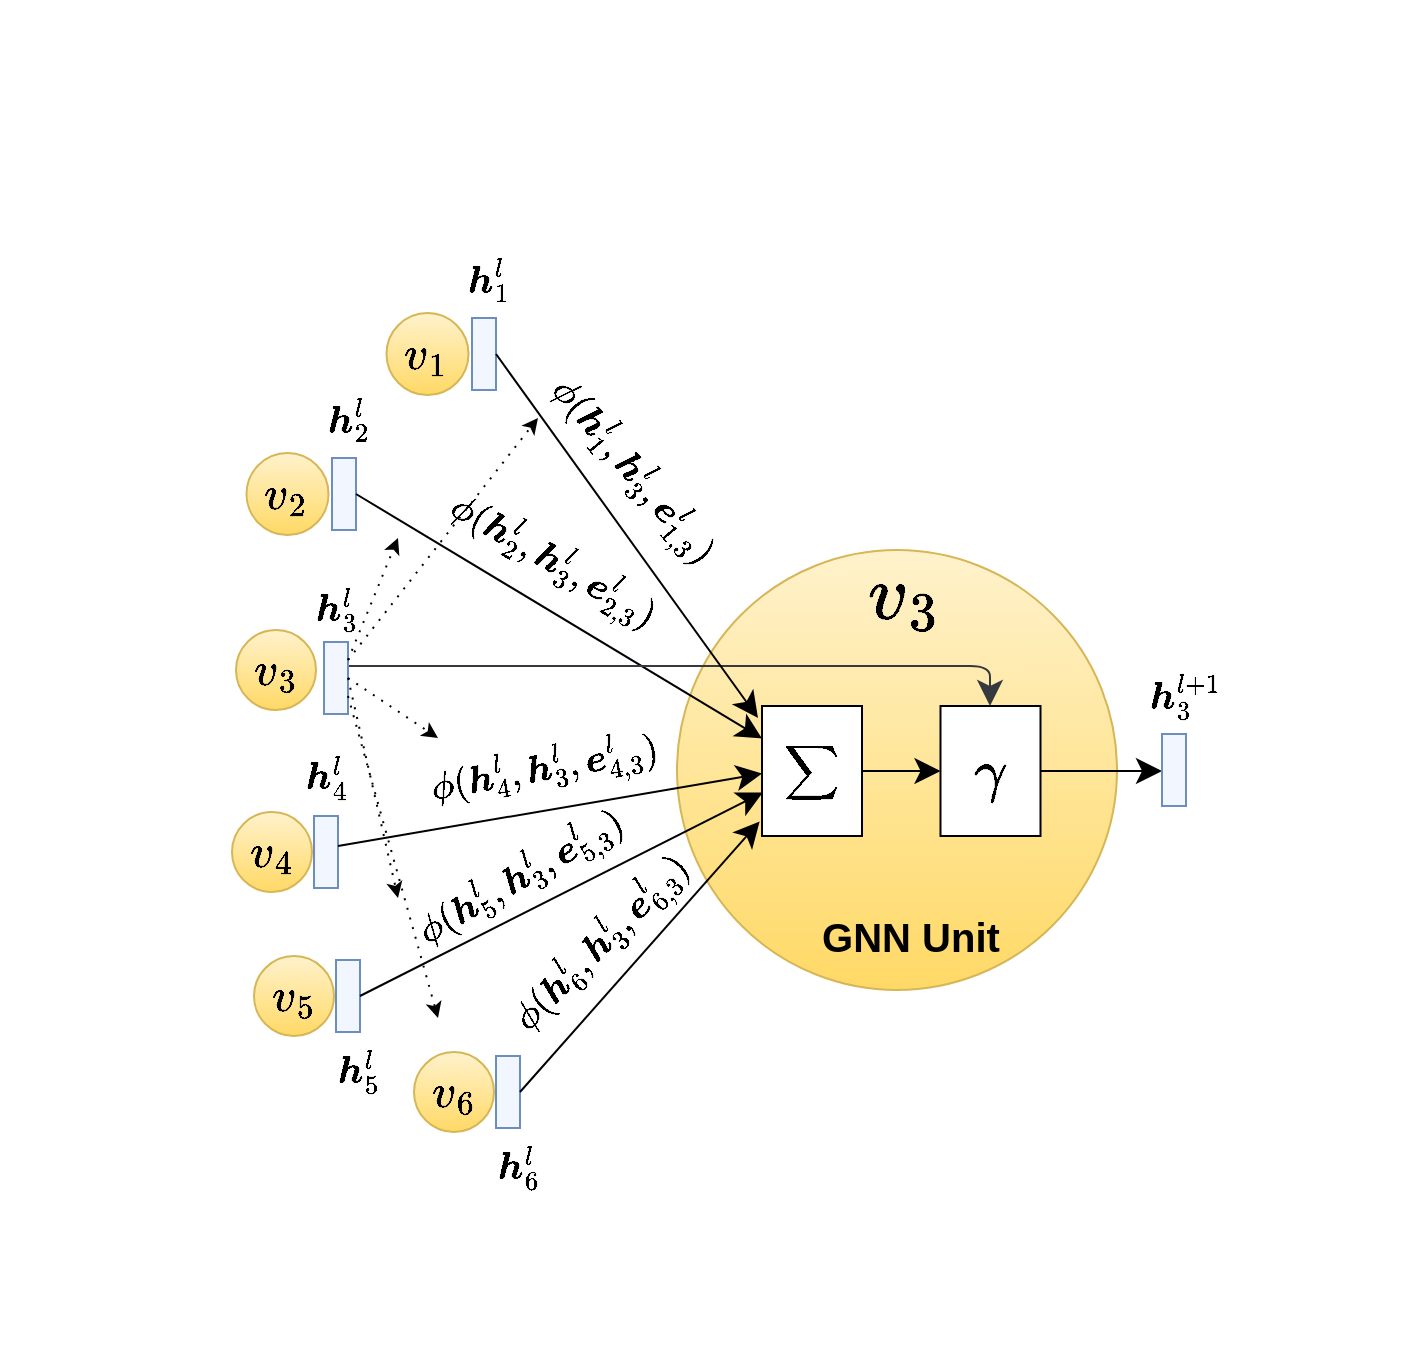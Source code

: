 <mxfile version="13.3.9" type="device"><diagram id="hkcIgJQhp-8vFRgoorla" name="Page-1"><mxGraphModel dx="1570" dy="932" grid="1" gridSize="10" guides="1" tooltips="1" connect="1" arrows="1" fold="1" page="1" pageScale="1" pageWidth="827" pageHeight="1169" math="1" shadow="0"><root><mxCell id="0"/><mxCell id="1" parent="0"/><mxCell id="VobxB_iIqbHOgLtWS--i-1" style="edgeStyle=none;rounded=0;orthogonalLoop=1;jettySize=auto;html=1;exitX=1;exitY=0.5;exitDx=0;exitDy=0;entryX=0;entryY=0.5;entryDx=0;entryDy=0;" edge="1" parent="1" source="VobxB_iIqbHOgLtWS--i-2"><mxGeometry relative="1" as="geometry"><mxPoint x="1127.25" y="486" as="targetPoint"/></mxGeometry></mxCell><mxCell id="VobxB_iIqbHOgLtWS--i-2" value="" style="ellipse;whiteSpace=wrap;html=1;aspect=fixed;gradientColor=#ffd966;fillColor=#fff2cc;strokeColor=#d6b656;" vertex="1" parent="1"><mxGeometry x="1069.5" y="406" width="220" height="220" as="geometry"/></mxCell><mxCell id="VobxB_iIqbHOgLtWS--i-3" value="&lt;font style=&quot;font-size: 20px&quot;&gt;$$v_4$$&lt;/font&gt;" style="ellipse;whiteSpace=wrap;html=1;aspect=fixed;gradientColor=#ffd966;fillColor=#fff2cc;strokeColor=#d6b656;fontSize=20;fontStyle=1;" vertex="1" parent="1"><mxGeometry x="847" y="537.0" width="40" height="40" as="geometry"/></mxCell><mxCell id="VobxB_iIqbHOgLtWS--i-4" value="&lt;font style=&quot;font-size: 20px&quot;&gt;&lt;b&gt;$$v_5$$&lt;/b&gt;&lt;/font&gt;" style="ellipse;whiteSpace=wrap;html=1;aspect=fixed;gradientColor=#ffd966;fillColor=#fff2cc;strokeColor=#d6b656;" vertex="1" parent="1"><mxGeometry x="858" y="609" width="40" height="40" as="geometry"/></mxCell><mxCell id="VobxB_iIqbHOgLtWS--i-5" value="&lt;b&gt;&lt;font style=&quot;font-size: 20px&quot;&gt;GNN Unit&lt;/font&gt;&lt;/b&gt;" style="text;html=1;strokeColor=none;fillColor=none;align=center;verticalAlign=middle;whiteSpace=wrap;rounded=0;" vertex="1" parent="1"><mxGeometry x="1136" y="589" width="100.5" height="20" as="geometry"/></mxCell><mxCell id="VobxB_iIqbHOgLtWS--i-6" value="&lt;font size=&quot;1&quot;&gt;&lt;b style=&quot;font-size: 33px&quot;&gt;$$v_3$$&lt;/b&gt;&lt;/font&gt;" style="text;html=1;strokeColor=none;fillColor=none;align=center;verticalAlign=middle;whiteSpace=wrap;rounded=0;" vertex="1" parent="1"><mxGeometry x="1162" y="419" width="42.5" height="20" as="geometry"/></mxCell><mxCell id="VobxB_iIqbHOgLtWS--i-7" value="$$\sum$$" style="rounded=0;whiteSpace=wrap;html=1;fontSize=16;" vertex="1" parent="1"><mxGeometry x="1112" y="484" width="50" height="65" as="geometry"/></mxCell><mxCell id="VobxB_iIqbHOgLtWS--i-8" style="edgeStyle=none;rounded=1;orthogonalLoop=1;jettySize=auto;html=1;exitX=1;exitY=0.5;exitDx=0;exitDy=0;entryX=0;entryY=0.5;entryDx=0;entryDy=0;strokeColor=#000000;endSize=10;" edge="1" parent="1" source="VobxB_iIqbHOgLtWS--i-9"><mxGeometry relative="1" as="geometry"><mxPoint x="1312" y="516.5" as="targetPoint"/></mxGeometry></mxCell><mxCell id="VobxB_iIqbHOgLtWS--i-9" value="$$\gamma$$" style="rounded=0;whiteSpace=wrap;html=1;fontSize=25;" vertex="1" parent="1"><mxGeometry x="1201.25" y="484.0" width="50" height="65" as="geometry"/></mxCell><mxCell id="VobxB_iIqbHOgLtWS--i-10" value="" style="edgeStyle=none;rounded=1;orthogonalLoop=1;jettySize=auto;html=1;strokeColor=#000000;endSize=10;" edge="1" parent="1" source="VobxB_iIqbHOgLtWS--i-7" target="VobxB_iIqbHOgLtWS--i-9"><mxGeometry relative="1" as="geometry"/></mxCell><mxCell id="VobxB_iIqbHOgLtWS--i-11" value="" style="group" vertex="1" connectable="0" parent="1"><mxGeometry x="850.25" y="357.5" width="58.75" height="41" as="geometry"/></mxCell><mxCell id="VobxB_iIqbHOgLtWS--i-12" value="&lt;font style=&quot;font-size: 20px;&quot;&gt;$$v_2$$&lt;/font&gt;" style="ellipse;whiteSpace=wrap;html=1;aspect=fixed;gradientColor=#ffd966;fillColor=#fff2cc;strokeColor=#d6b656;fontSize=20;fontStyle=1" vertex="1" parent="VobxB_iIqbHOgLtWS--i-11"><mxGeometry x="4" width="41" height="41" as="geometry"/></mxCell><mxCell id="VobxB_iIqbHOgLtWS--i-13" value="" style="rounded=0;whiteSpace=wrap;html=1;gradientColor=none;fillColor=#F2F7FF;strokeColor=#6c8ebf;fontSize=16;rotation=-90;" vertex="1" parent="VobxB_iIqbHOgLtWS--i-11"><mxGeometry x="34.75" y="14.5" width="36" height="12" as="geometry"/></mxCell><mxCell id="VobxB_iIqbHOgLtWS--i-14" style="edgeStyle=none;rounded=1;orthogonalLoop=1;jettySize=auto;html=1;entryX=0;entryY=0.25;entryDx=0;entryDy=0;strokeColor=#000000;endSize=10;exitX=0.5;exitY=1;exitDx=0;exitDy=0;" edge="1" parent="1" source="VobxB_iIqbHOgLtWS--i-13" target="VobxB_iIqbHOgLtWS--i-7"><mxGeometry relative="1" as="geometry"><mxPoint x="982" y="399" as="sourcePoint"/></mxGeometry></mxCell><mxCell id="VobxB_iIqbHOgLtWS--i-15" value="&lt;font size=&quot;1&quot;&gt;&lt;b style=&quot;font-size: 16px&quot;&gt;$$\phi(\boldsymbol{h}_2^{l}, \boldsymbol{h}_3^{l}, \boldsymbol{e}_{2,3}^{l})$$&lt;/b&gt;&lt;/font&gt;" style="edgeLabel;html=1;align=center;verticalAlign=middle;resizable=0;points=[];labelBackgroundColor=none;rotation=30;labelBorderColor=none;" vertex="1" connectable="0" parent="VobxB_iIqbHOgLtWS--i-14"><mxGeometry x="-0.172" y="-1" relative="1" as="geometry"><mxPoint x="14.97" y="-17.57" as="offset"/></mxGeometry></mxCell><mxCell id="VobxB_iIqbHOgLtWS--i-16" value="" style="rounded=0;whiteSpace=wrap;html=1;gradientColor=none;fillColor=#F2F7FF;strokeColor=#6c8ebf;fontSize=16;rotation=-90;" vertex="1" parent="1"><mxGeometry x="876" y="551" width="36" height="12" as="geometry"/></mxCell><mxCell id="VobxB_iIqbHOgLtWS--i-17" style="edgeStyle=none;rounded=1;orthogonalLoop=1;jettySize=auto;html=1;strokeColor=#000000;endSize=10;exitX=0.5;exitY=1;exitDx=0;exitDy=0;" edge="1" parent="1"><mxGeometry relative="1" as="geometry"><mxPoint x="900" y="554" as="sourcePoint"/><mxPoint x="1112" y="517.772" as="targetPoint"/></mxGeometry></mxCell><mxCell id="VobxB_iIqbHOgLtWS--i-18" value="&lt;font style=&quot;font-size: 16px&quot;&gt;$$\phi(\boldsymbol{h}_4^{l}, \boldsymbol{h}_3^{l}, \boldsymbol{e}_{4,3}^{l})$$&lt;/font&gt;" style="edgeLabel;html=1;align=center;verticalAlign=middle;resizable=0;points=[];labelBackgroundColor=none;rotation=-10;" vertex="1" connectable="0" parent="VobxB_iIqbHOgLtWS--i-17"><mxGeometry x="-0.198" y="1" relative="1" as="geometry"><mxPoint x="17.65" y="-22.42" as="offset"/></mxGeometry></mxCell><mxCell id="VobxB_iIqbHOgLtWS--i-19" value="" style="rounded=0;whiteSpace=wrap;html=1;gradientColor=none;fillColor=#F2F7FF;strokeColor=#6c8ebf;fontSize=16;rotation=-90;" vertex="1" parent="1"><mxGeometry x="887" y="623" width="36" height="12" as="geometry"/></mxCell><mxCell id="VobxB_iIqbHOgLtWS--i-20" style="edgeStyle=none;rounded=1;orthogonalLoop=1;jettySize=auto;html=1;entryX=0.009;entryY=0.665;entryDx=0;entryDy=0;entryPerimeter=0;strokeColor=#000000;endSize=10;exitX=0.5;exitY=1;exitDx=0;exitDy=0;" edge="1" parent="1" source="VobxB_iIqbHOgLtWS--i-19" target="VobxB_iIqbHOgLtWS--i-7"><mxGeometry relative="1" as="geometry"><mxPoint x="963" y="621" as="sourcePoint"/></mxGeometry></mxCell><mxCell id="VobxB_iIqbHOgLtWS--i-21" value="&lt;font style=&quot;font-size: 16px&quot;&gt;$$\phi(\boldsymbol{h}_5^{l}, \boldsymbol{h}_3^{l}, \boldsymbol{e}_{5,3}^{l})$$&lt;/font&gt;" style="edgeLabel;html=1;align=center;verticalAlign=middle;resizable=0;points=[];labelBackgroundColor=none;rotation=-30;" vertex="1" connectable="0" parent="VobxB_iIqbHOgLtWS--i-20"><mxGeometry x="-0.175" y="-1" relative="1" as="geometry"><mxPoint x="-3.41" y="-18.5" as="offset"/></mxGeometry></mxCell><mxCell id="VobxB_iIqbHOgLtWS--i-22" value="" style="rounded=0;whiteSpace=wrap;html=1;gradientColor=none;fillColor=#F2F7FF;strokeColor=#6c8ebf;fontSize=16;rotation=-90;" vertex="1" parent="1"><mxGeometry x="1300" y="510" width="36" height="12" as="geometry"/></mxCell><mxCell id="VobxB_iIqbHOgLtWS--i-23" value="&lt;b style=&quot;font-size: 16px&quot;&gt;$$\boldsymbol{h}_2^{l}$$&lt;/b&gt;" style="text;html=1;align=center;verticalAlign=middle;resizable=0;points=[];autosize=1;" vertex="1" parent="1"><mxGeometry x="800" y="330" width="210" height="20" as="geometry"/></mxCell><mxCell id="VobxB_iIqbHOgLtWS--i-24" value="&lt;span style=&quot;font-size: 16px&quot;&gt;\( \boldsymbol{h}^l_5 \)&lt;/span&gt;" style="text;html=1;align=center;verticalAlign=middle;resizable=0;points=[];autosize=1;fontStyle=0" vertex="1" parent="1"><mxGeometry x="820" y="657" width="180" height="20" as="geometry"/></mxCell><mxCell id="VobxB_iIqbHOgLtWS--i-25" value="&lt;font style=&quot;font-size: 20px&quot;&gt;$$v_3$$&lt;/font&gt;" style="ellipse;whiteSpace=wrap;html=1;aspect=fixed;gradientColor=#ffd966;fillColor=#fff2cc;strokeColor=#d6b656;fontSize=20;fontStyle=1;" vertex="1" parent="1"><mxGeometry x="849" y="446.0" width="40" height="40" as="geometry"/></mxCell><mxCell id="VobxB_iIqbHOgLtWS--i-26" style="edgeStyle=orthogonalEdgeStyle;orthogonalLoop=1;jettySize=auto;html=1;exitX=0.5;exitY=1;exitDx=0;exitDy=0;endSize=10;strokeColor=#36393d;strokeWidth=1;fillColor=#ffcccc;fontSize=16;" edge="1" parent="1" target="VobxB_iIqbHOgLtWS--i-9"><mxGeometry relative="1" as="geometry"><mxPoint x="905" y="464" as="sourcePoint"/><mxPoint x="1226.25" y="514.0" as="targetPoint"/><Array as="points"><mxPoint x="1226" y="464"/></Array></mxGeometry></mxCell><mxCell id="VobxB_iIqbHOgLtWS--i-27" value="" style="rounded=0;whiteSpace=wrap;html=1;gradientColor=none;fillColor=#F2F7FF;strokeColor=#6c8ebf;fontSize=16;rotation=-90;" vertex="1" parent="1"><mxGeometry x="881" y="464" width="36" height="12" as="geometry"/></mxCell><mxCell id="VobxB_iIqbHOgLtWS--i-28" style="edgeStyle=none;rounded=1;orthogonalLoop=1;jettySize=auto;html=1;strokeColor=#000000;endSize=5;exitX=0.75;exitY=1;exitDx=0;exitDy=0;dashed=1;dashPattern=1 4;startSize=5;" edge="1" parent="1" source="VobxB_iIqbHOgLtWS--i-27"><mxGeometry relative="1" as="geometry"><mxPoint x="910" y="564" as="sourcePoint"/><mxPoint x="930" y="400" as="targetPoint"/></mxGeometry></mxCell><mxCell id="VobxB_iIqbHOgLtWS--i-29" style="edgeStyle=none;rounded=1;orthogonalLoop=1;jettySize=auto;html=1;strokeColor=#000000;endSize=5;exitX=0.5;exitY=1;exitDx=0;exitDy=0;dashed=1;dashPattern=1 4;" edge="1" parent="1" source="VobxB_iIqbHOgLtWS--i-27"><mxGeometry relative="1" as="geometry"><mxPoint x="915" y="471" as="sourcePoint"/><mxPoint x="950" y="500" as="targetPoint"/></mxGeometry></mxCell><mxCell id="VobxB_iIqbHOgLtWS--i-30" style="edgeStyle=none;rounded=1;orthogonalLoop=1;jettySize=auto;html=1;strokeColor=#000000;endSize=5;exitX=0.5;exitY=1;exitDx=0;exitDy=0;dashed=1;dashPattern=1 4;" edge="1" parent="1" source="VobxB_iIqbHOgLtWS--i-27"><mxGeometry relative="1" as="geometry"><mxPoint x="915" y="480" as="sourcePoint"/><mxPoint x="930" y="580" as="targetPoint"/></mxGeometry></mxCell><mxCell id="VobxB_iIqbHOgLtWS--i-31" value="&lt;b style=&quot;font-size: 16px&quot;&gt;$$\boldsymbol{h}_3^{l+1}$$&lt;/b&gt;" style="text;html=1;align=center;verticalAlign=middle;resizable=0;points=[];autosize=1;" vertex="1" parent="1"><mxGeometry x="1208" y="469" width="230" height="20" as="geometry"/></mxCell><mxCell id="VobxB_iIqbHOgLtWS--i-33" value="&lt;span style=&quot;font-size: 16px&quot;&gt;\( \boldsymbol{h}^l_3 \)&lt;/span&gt;" style="text;html=1;align=center;verticalAlign=middle;resizable=0;points=[];autosize=1;fontStyle=0" vertex="1" parent="1"><mxGeometry x="809" y="426" width="180" height="20" as="geometry"/></mxCell><mxCell id="VobxB_iIqbHOgLtWS--i-34" value="&lt;span style=&quot;font-size: 16px&quot;&gt;\( \boldsymbol{h}^l_4 \)&lt;/span&gt;" style="text;html=1;align=center;verticalAlign=middle;resizable=0;points=[];autosize=1;fontStyle=0" vertex="1" parent="1"><mxGeometry x="804" y="510" width="180" height="20" as="geometry"/></mxCell><mxCell id="VobxB_iIqbHOgLtWS--i-38" value="" style="group" vertex="1" connectable="0" parent="1"><mxGeometry x="920.25" y="287.5" width="58.75" height="41" as="geometry"/></mxCell><mxCell id="VobxB_iIqbHOgLtWS--i-39" value="&lt;font style=&quot;font-size: 20px&quot;&gt;$$v_1$$&lt;/font&gt;" style="ellipse;whiteSpace=wrap;html=1;aspect=fixed;gradientColor=#ffd966;fillColor=#fff2cc;strokeColor=#d6b656;fontSize=20;fontStyle=1" vertex="1" parent="VobxB_iIqbHOgLtWS--i-38"><mxGeometry x="4" width="41" height="41" as="geometry"/></mxCell><mxCell id="VobxB_iIqbHOgLtWS--i-40" value="" style="rounded=0;whiteSpace=wrap;html=1;gradientColor=none;fillColor=#F2F7FF;strokeColor=#6c8ebf;fontSize=16;rotation=-90;" vertex="1" parent="VobxB_iIqbHOgLtWS--i-38"><mxGeometry x="34.75" y="14.5" width="36" height="12" as="geometry"/></mxCell><mxCell id="VobxB_iIqbHOgLtWS--i-41" value="&lt;b style=&quot;font-size: 16px&quot;&gt;$$\boldsymbol{h}_1^{l}$$&lt;/b&gt;" style="text;html=1;align=center;verticalAlign=middle;resizable=0;points=[];autosize=1;" vertex="1" parent="1"><mxGeometry x="870" y="260" width="210" height="20" as="geometry"/></mxCell><mxCell id="VobxB_iIqbHOgLtWS--i-44" style="edgeStyle=none;rounded=1;orthogonalLoop=1;jettySize=auto;html=1;strokeColor=#000000;endSize=10;exitX=0.5;exitY=1;exitDx=0;exitDy=0;" edge="1" parent="1" source="VobxB_iIqbHOgLtWS--i-40"><mxGeometry relative="1" as="geometry"><mxPoint x="919" y="388" as="sourcePoint"/><mxPoint x="1110" y="490" as="targetPoint"/></mxGeometry></mxCell><mxCell id="VobxB_iIqbHOgLtWS--i-45" value="&lt;font size=&quot;1&quot;&gt;&lt;b style=&quot;font-size: 16px&quot;&gt;$$\phi(\boldsymbol{h}_1^{l}, \boldsymbol{h}_3^{l}, \boldsymbol{e}_{1,3}^{l})$$&lt;/b&gt;&lt;/font&gt;" style="edgeLabel;html=1;align=center;verticalAlign=middle;resizable=0;points=[];labelBackgroundColor=none;rotation=50;labelBorderColor=none;" vertex="1" connectable="0" parent="VobxB_iIqbHOgLtWS--i-44"><mxGeometry x="-0.172" y="-1" relative="1" as="geometry"><mxPoint x="14.97" y="-17.57" as="offset"/></mxGeometry></mxCell><mxCell id="VobxB_iIqbHOgLtWS--i-46" style="edgeStyle=none;rounded=1;orthogonalLoop=1;jettySize=auto;html=1;strokeColor=#000000;endSize=5;exitX=0.75;exitY=1;exitDx=0;exitDy=0;dashed=1;dashPattern=1 4;startSize=5;" edge="1" parent="1" source="VobxB_iIqbHOgLtWS--i-27"><mxGeometry relative="1" as="geometry"><mxPoint x="915" y="471" as="sourcePoint"/><mxPoint x="1000" y="340" as="targetPoint"/></mxGeometry></mxCell><mxCell id="VobxB_iIqbHOgLtWS--i-54" value="&lt;font style=&quot;font-size: 20px&quot;&gt;&lt;b&gt;$$v_6$$&lt;/b&gt;&lt;/font&gt;" style="ellipse;whiteSpace=wrap;html=1;aspect=fixed;gradientColor=#ffd966;fillColor=#fff2cc;strokeColor=#d6b656;" vertex="1" parent="1"><mxGeometry x="938" y="657" width="40" height="40" as="geometry"/></mxCell><mxCell id="VobxB_iIqbHOgLtWS--i-55" value="" style="rounded=0;whiteSpace=wrap;html=1;gradientColor=none;fillColor=#F2F7FF;strokeColor=#6c8ebf;fontSize=16;rotation=-90;" vertex="1" parent="1"><mxGeometry x="967" y="671" width="36" height="12" as="geometry"/></mxCell><mxCell id="VobxB_iIqbHOgLtWS--i-56" value="&lt;span style=&quot;font-size: 16px&quot;&gt;\( \boldsymbol{h}^l_6 \)&lt;/span&gt;" style="text;html=1;align=center;verticalAlign=middle;resizable=0;points=[];autosize=1;fontStyle=0" vertex="1" parent="1"><mxGeometry x="900" y="705" width="180" height="20" as="geometry"/></mxCell><mxCell id="VobxB_iIqbHOgLtWS--i-59" style="edgeStyle=none;rounded=1;orthogonalLoop=1;jettySize=auto;html=1;strokeColor=#000000;endSize=10;exitX=0.5;exitY=1;exitDx=0;exitDy=0;entryX=-0.023;entryY=0.888;entryDx=0;entryDy=0;entryPerimeter=0;" edge="1" parent="1" source="VobxB_iIqbHOgLtWS--i-55" target="VobxB_iIqbHOgLtWS--i-7"><mxGeometry relative="1" as="geometry"><mxPoint x="921.0" y="639.0" as="sourcePoint"/><mxPoint x="1122.45" y="537.225" as="targetPoint"/></mxGeometry></mxCell><mxCell id="VobxB_iIqbHOgLtWS--i-60" value="&lt;font style=&quot;font-size: 16px&quot;&gt;$$\phi(\boldsymbol{h}_6^{l}, \boldsymbol{h}_3^{l}, \boldsymbol{e}_{6,3}^{l})$$&lt;/font&gt;" style="edgeLabel;html=1;align=center;verticalAlign=middle;resizable=0;points=[];labelBackgroundColor=none;rotation=-45;" vertex="1" connectable="0" parent="VobxB_iIqbHOgLtWS--i-59"><mxGeometry x="-0.175" y="-1" relative="1" as="geometry"><mxPoint x="-9.61" y="-18.5" as="offset"/></mxGeometry></mxCell><mxCell id="VobxB_iIqbHOgLtWS--i-61" style="edgeStyle=none;rounded=1;orthogonalLoop=1;jettySize=auto;html=1;strokeColor=#000000;endSize=5;exitX=0.25;exitY=1;exitDx=0;exitDy=0;dashed=1;dashPattern=1 4;" edge="1" parent="1" source="VobxB_iIqbHOgLtWS--i-27"><mxGeometry relative="1" as="geometry"><mxPoint x="915" y="480.0" as="sourcePoint"/><mxPoint x="950" y="640" as="targetPoint"/></mxGeometry></mxCell></root></mxGraphModel></diagram></mxfile>